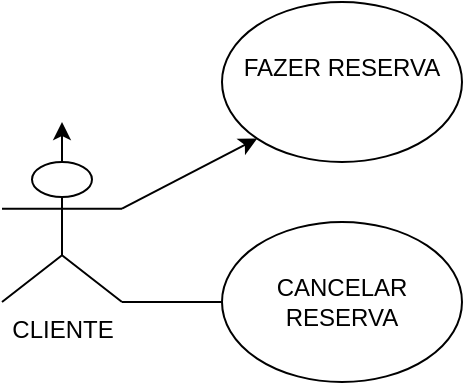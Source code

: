 <mxfile version="26.1.0" pages="4">
  <diagram name="01" id="gAil7WvO4ZxPXHgMC-Ju">
    <mxGraphModel dx="1050" dy="557" grid="1" gridSize="10" guides="1" tooltips="1" connect="1" arrows="1" fold="1" page="1" pageScale="1" pageWidth="827" pageHeight="1169" math="0" shadow="0">
      <root>
        <mxCell id="0" />
        <mxCell id="1" parent="0" />
        <mxCell id="YDqlYkRBnH90VFwdR88I-43" style="edgeStyle=orthogonalEdgeStyle;rounded=0;orthogonalLoop=1;jettySize=auto;html=1;exitX=1;exitY=1;exitDx=0;exitDy=0;exitPerimeter=0;entryX=0.083;entryY=0.5;entryDx=0;entryDy=0;entryPerimeter=0;" parent="1" source="YDqlYkRBnH90VFwdR88I-4" target="YDqlYkRBnH90VFwdR88I-14" edge="1">
          <mxGeometry relative="1" as="geometry">
            <mxPoint x="140" y="320.667" as="targetPoint" />
            <Array as="points">
              <mxPoint x="130" y="320" />
              <mxPoint x="130" y="320" />
            </Array>
          </mxGeometry>
        </mxCell>
        <mxCell id="gFDwMcspAUpe7j73_sEK-3" style="edgeStyle=orthogonalEdgeStyle;rounded=0;orthogonalLoop=1;jettySize=auto;html=1;exitX=0.5;exitY=0;exitDx=0;exitDy=0;exitPerimeter=0;" edge="1" parent="1" source="YDqlYkRBnH90VFwdR88I-4">
          <mxGeometry relative="1" as="geometry">
            <mxPoint x="90" y="230" as="targetPoint" />
          </mxGeometry>
        </mxCell>
        <mxCell id="YDqlYkRBnH90VFwdR88I-4" value="CLIENTE" style="shape=umlActor;verticalLabelPosition=bottom;verticalAlign=top;html=1;outlineConnect=0;" parent="1" vertex="1">
          <mxGeometry x="60" y="250" width="60" height="70" as="geometry" />
        </mxCell>
        <mxCell id="YDqlYkRBnH90VFwdR88I-8" value="FAZER RESERVA&lt;div&gt;&lt;br&gt;&lt;/div&gt;" style="ellipse;whiteSpace=wrap;html=1;" parent="1" vertex="1">
          <mxGeometry x="170" y="170" width="120" height="80" as="geometry" />
        </mxCell>
        <mxCell id="YDqlYkRBnH90VFwdR88I-14" value="CANCELAR RESERVA" style="ellipse;whiteSpace=wrap;html=1;" parent="1" vertex="1">
          <mxGeometry x="170" y="280" width="120" height="80" as="geometry" />
        </mxCell>
        <mxCell id="YDqlYkRBnH90VFwdR88I-37" value="" style="endArrow=classic;html=1;rounded=0;exitX=1;exitY=0.333;exitDx=0;exitDy=0;exitPerimeter=0;entryX=0;entryY=1;entryDx=0;entryDy=0;" parent="1" source="YDqlYkRBnH90VFwdR88I-4" target="YDqlYkRBnH90VFwdR88I-8" edge="1">
          <mxGeometry width="50" height="50" relative="1" as="geometry">
            <mxPoint x="210" y="240" as="sourcePoint" />
            <mxPoint x="190" y="230" as="targetPoint" />
          </mxGeometry>
        </mxCell>
      </root>
    </mxGraphModel>
  </diagram>
  <diagram id="d7rXKweibM84BXabHawF" name="02">
    <mxGraphModel dx="840" dy="446" grid="1" gridSize="10" guides="1" tooltips="1" connect="1" arrows="1" fold="1" page="1" pageScale="1" pageWidth="827" pageHeight="1169" math="0" shadow="0">
      <root>
        <mxCell id="0" />
        <mxCell id="1" parent="0" />
        <mxCell id="BBaklJV7pi8xmm_YqeFg-1" value="CLIENTE" style="shape=umlActor;verticalLabelPosition=bottom;verticalAlign=top;html=1;outlineConnect=0;" parent="1" vertex="1">
          <mxGeometry x="50" y="140" width="30" height="60" as="geometry" />
        </mxCell>
        <mxCell id="BBaklJV7pi8xmm_YqeFg-2" value="TÉCNICO" style="shape=umlActor;verticalLabelPosition=bottom;verticalAlign=top;html=1;outlineConnect=0;" parent="1" vertex="1">
          <mxGeometry x="50" y="340" width="30" height="60" as="geometry" />
        </mxCell>
        <mxCell id="BBaklJV7pi8xmm_YqeFg-3" value="BANCO" style="shape=umlActor;verticalLabelPosition=bottom;verticalAlign=top;html=1;outlineConnect=0;" parent="1" vertex="1">
          <mxGeometry x="420" y="220" width="30" height="60" as="geometry" />
        </mxCell>
        <mxCell id="BBaklJV7pi8xmm_YqeFg-4" value="" style="swimlane;startSize=0;" parent="1" vertex="1">
          <mxGeometry x="140" y="40" width="200" height="400" as="geometry" />
        </mxCell>
        <mxCell id="BBaklJV7pi8xmm_YqeFg-6" value="Sistema de Caixa Eletrô&lt;span style=&quot;background-color: transparent; color: light-dark(rgb(0, 0, 0), rgb(255, 255, 255));&quot;&gt;nico&lt;/span&gt;" style="text;html=1;align=center;verticalAlign=middle;resizable=0;points=[];autosize=1;strokeColor=none;fillColor=none;" parent="BBaklJV7pi8xmm_YqeFg-4" vertex="1">
          <mxGeometry x="15" width="170" height="30" as="geometry" />
        </mxCell>
        <mxCell id="BBaklJV7pi8xmm_YqeFg-7" value="CHECAR SALDO" style="ellipse;whiteSpace=wrap;html=1;shadow=1;" parent="BBaklJV7pi8xmm_YqeFg-4" vertex="1">
          <mxGeometry x="49" y="33" width="92" height="45" as="geometry" />
        </mxCell>
        <mxCell id="BBaklJV7pi8xmm_YqeFg-10" value="SACAR" style="ellipse;whiteSpace=wrap;html=1;shadow=1;" parent="BBaklJV7pi8xmm_YqeFg-4" vertex="1">
          <mxGeometry x="54" y="153" width="92" height="45" as="geometry" />
        </mxCell>
        <mxCell id="BBaklJV7pi8xmm_YqeFg-11" value="TRANSFERIR" style="ellipse;whiteSpace=wrap;html=1;shadow=1;" parent="BBaklJV7pi8xmm_YqeFg-4" vertex="1">
          <mxGeometry x="54" y="210" width="92" height="45" as="geometry" />
        </mxCell>
        <mxCell id="BBaklJV7pi8xmm_YqeFg-9" value="DEPOSITAR" style="ellipse;whiteSpace=wrap;html=1;shadow=1;" parent="1" vertex="1">
          <mxGeometry x="190" y="137" width="92" height="46" as="geometry" />
        </mxCell>
        <mxCell id="BBaklJV7pi8xmm_YqeFg-12" value="MANUTENÇÃO" style="ellipse;whiteSpace=wrap;html=1;shadow=1;" parent="1" vertex="1">
          <mxGeometry x="193" y="311" width="92" height="45" as="geometry" />
        </mxCell>
        <mxCell id="BBaklJV7pi8xmm_YqeFg-13" value="REPARO" style="ellipse;whiteSpace=wrap;html=1;shadow=1;" parent="1" vertex="1">
          <mxGeometry x="194" y="364" width="92" height="45" as="geometry" />
        </mxCell>
        <mxCell id="BBaklJV7pi8xmm_YqeFg-16" value="" style="endArrow=classic;html=1;rounded=0;entryX=0;entryY=0.5;entryDx=0;entryDy=0;" parent="1" target="BBaklJV7pi8xmm_YqeFg-7" edge="1">
          <mxGeometry width="50" height="50" relative="1" as="geometry">
            <mxPoint x="90" y="160" as="sourcePoint" />
            <mxPoint x="340" y="220" as="targetPoint" />
          </mxGeometry>
        </mxCell>
        <mxCell id="BBaklJV7pi8xmm_YqeFg-17" value="" style="endArrow=classic;html=1;rounded=0;entryX=0;entryY=0.5;entryDx=0;entryDy=0;" parent="1" target="BBaklJV7pi8xmm_YqeFg-9" edge="1">
          <mxGeometry width="50" height="50" relative="1" as="geometry">
            <mxPoint x="90" y="170" as="sourcePoint" />
            <mxPoint x="340" y="220" as="targetPoint" />
          </mxGeometry>
        </mxCell>
        <mxCell id="BBaklJV7pi8xmm_YqeFg-18" value="" style="endArrow=classic;html=1;rounded=0;entryX=0;entryY=0.5;entryDx=0;entryDy=0;" parent="1" target="BBaklJV7pi8xmm_YqeFg-10" edge="1">
          <mxGeometry width="50" height="50" relative="1" as="geometry">
            <mxPoint x="90" y="180" as="sourcePoint" />
            <mxPoint x="340" y="220" as="targetPoint" />
          </mxGeometry>
        </mxCell>
        <mxCell id="BBaklJV7pi8xmm_YqeFg-19" value="" style="endArrow=classic;html=1;rounded=0;entryX=0;entryY=0.5;entryDx=0;entryDy=0;" parent="1" target="BBaklJV7pi8xmm_YqeFg-11" edge="1">
          <mxGeometry width="50" height="50" relative="1" as="geometry">
            <mxPoint x="90" y="190" as="sourcePoint" />
            <mxPoint x="340" y="220" as="targetPoint" />
          </mxGeometry>
        </mxCell>
        <mxCell id="BBaklJV7pi8xmm_YqeFg-20" value="" style="endArrow=classic;html=1;rounded=0;entryX=1;entryY=0.5;entryDx=0;entryDy=0;" parent="1" target="BBaklJV7pi8xmm_YqeFg-9" edge="1">
          <mxGeometry width="50" height="50" relative="1" as="geometry">
            <mxPoint x="410" y="240" as="sourcePoint" />
            <mxPoint x="340" y="220" as="targetPoint" />
          </mxGeometry>
        </mxCell>
        <mxCell id="BBaklJV7pi8xmm_YqeFg-21" value="" style="endArrow=classic;html=1;rounded=0;entryX=1;entryY=0.5;entryDx=0;entryDy=0;" parent="1" target="BBaklJV7pi8xmm_YqeFg-7" edge="1">
          <mxGeometry width="50" height="50" relative="1" as="geometry">
            <mxPoint x="410" y="220" as="sourcePoint" />
            <mxPoint x="340" y="220" as="targetPoint" />
          </mxGeometry>
        </mxCell>
        <mxCell id="BBaklJV7pi8xmm_YqeFg-22" value="" style="endArrow=classic;html=1;rounded=0;entryX=1;entryY=0.5;entryDx=0;entryDy=0;" parent="1" target="BBaklJV7pi8xmm_YqeFg-13" edge="1">
          <mxGeometry width="50" height="50" relative="1" as="geometry">
            <mxPoint x="410" y="310" as="sourcePoint" />
            <mxPoint x="340" y="220" as="targetPoint" />
          </mxGeometry>
        </mxCell>
        <mxCell id="BBaklJV7pi8xmm_YqeFg-23" value="" style="endArrow=classic;html=1;rounded=0;entryX=1;entryY=0.5;entryDx=0;entryDy=0;" parent="1" target="BBaklJV7pi8xmm_YqeFg-12" edge="1">
          <mxGeometry width="50" height="50" relative="1" as="geometry">
            <mxPoint x="410" y="290" as="sourcePoint" />
            <mxPoint x="340" y="220" as="targetPoint" />
          </mxGeometry>
        </mxCell>
        <mxCell id="BBaklJV7pi8xmm_YqeFg-24" value="" style="endArrow=classic;html=1;rounded=0;entryX=1;entryY=0.5;entryDx=0;entryDy=0;" parent="1" target="BBaklJV7pi8xmm_YqeFg-11" edge="1">
          <mxGeometry width="50" height="50" relative="1" as="geometry">
            <mxPoint x="410" y="270" as="sourcePoint" />
            <mxPoint x="340" y="220" as="targetPoint" />
          </mxGeometry>
        </mxCell>
        <mxCell id="BBaklJV7pi8xmm_YqeFg-25" value="" style="endArrow=classic;html=1;rounded=0;entryX=0.939;entryY=0.472;entryDx=0;entryDy=0;entryPerimeter=0;" parent="1" target="BBaklJV7pi8xmm_YqeFg-10" edge="1">
          <mxGeometry width="50" height="50" relative="1" as="geometry">
            <mxPoint x="410" y="250" as="sourcePoint" />
            <mxPoint x="340" y="220" as="targetPoint" />
          </mxGeometry>
        </mxCell>
        <mxCell id="BBaklJV7pi8xmm_YqeFg-26" value="" style="endArrow=classic;html=1;rounded=0;entryX=0;entryY=0.5;entryDx=0;entryDy=0;" parent="1" target="BBaklJV7pi8xmm_YqeFg-13" edge="1">
          <mxGeometry width="50" height="50" relative="1" as="geometry">
            <mxPoint x="90" y="390" as="sourcePoint" />
            <mxPoint x="140" y="350" as="targetPoint" />
          </mxGeometry>
        </mxCell>
        <mxCell id="BBaklJV7pi8xmm_YqeFg-27" value="" style="endArrow=classic;html=1;rounded=0;entryX=0;entryY=0.5;entryDx=0;entryDy=0;" parent="1" target="BBaklJV7pi8xmm_YqeFg-12" edge="1">
          <mxGeometry width="50" height="50" relative="1" as="geometry">
            <mxPoint x="90" y="370" as="sourcePoint" />
            <mxPoint x="140" y="320" as="targetPoint" />
          </mxGeometry>
        </mxCell>
      </root>
    </mxGraphModel>
  </diagram>
  <diagram id="znGvzrXGUinT6uckY2jk" name="Página-3">
    <mxGraphModel dx="1400" dy="1912" grid="1" gridSize="10" guides="1" tooltips="1" connect="1" arrows="1" fold="1" page="1" pageScale="1" pageWidth="827" pageHeight="1169" math="0" shadow="0">
      <root>
        <mxCell id="0" />
        <mxCell id="1" parent="0" />
        <mxCell id="GzVjnmCvhl_siWair2cS-1" value="RECEPCIONISTA" style="shape=umlActor;verticalLabelPosition=bottom;verticalAlign=top;html=1;outlineConnect=0;fillColor=#d80073;strokeColor=#A50040;fontColor=#ffffff;" vertex="1" parent="1">
          <mxGeometry x="63" y="226" width="70" height="140" as="geometry" />
        </mxCell>
        <mxCell id="GzVjnmCvhl_siWair2cS-8" value="CLIENTE" style="shape=umlActor;verticalLabelPosition=bottom;verticalAlign=top;html=1;outlineConnect=0;fillColor=#e3c800;fontColor=#000000;strokeColor=#B09500;" vertex="1" parent="1">
          <mxGeometry x="746" y="226" width="70" height="140" as="geometry" />
        </mxCell>
        <mxCell id="GzVjnmCvhl_siWair2cS-9" value="" style="whiteSpace=wrap;html=1;aspect=fixed;fillColor=#cce5ff;strokeColor=#36393d;" vertex="1" parent="1">
          <mxGeometry x="160" y="-20" width="570" height="570" as="geometry" />
        </mxCell>
        <mxCell id="GzVjnmCvhl_siWair2cS-10" value="CONSULTAR&lt;div&gt;DISPONIBILIDADE&lt;/div&gt;" style="ellipse;whiteSpace=wrap;html=1;fillColor=#dae8fc;strokeColor=#6c8ebf;" vertex="1" parent="1">
          <mxGeometry x="376" y="-10" width="120" height="80" as="geometry" />
        </mxCell>
        <mxCell id="GzVjnmCvhl_siWair2cS-11" value="FAZER RESERVA" style="ellipse;whiteSpace=wrap;html=1;fillColor=#dae8fc;strokeColor=#6c8ebf;" vertex="1" parent="1">
          <mxGeometry x="376" y="90" width="120" height="80" as="geometry" />
        </mxCell>
        <mxCell id="GzVjnmCvhl_siWair2cS-12" value="CANCELAR RESERVA" style="ellipse;whiteSpace=wrap;html=1;fillColor=#dae8fc;strokeColor=#6c8ebf;" vertex="1" parent="1">
          <mxGeometry x="376" y="190" width="120" height="80" as="geometry" />
        </mxCell>
        <mxCell id="GzVjnmCvhl_siWair2cS-13" value="EFETUAR PAGAMENTO" style="ellipse;whiteSpace=wrap;html=1;fillColor=#dae8fc;strokeColor=#6c8ebf;gradientColor=none;" vertex="1" parent="1">
          <mxGeometry x="376" y="280" width="120" height="80" as="geometry" />
        </mxCell>
        <mxCell id="GzVjnmCvhl_siWair2cS-23" value="GERENCIAR&lt;div&gt;RESERVA&lt;/div&gt;" style="ellipse;whiteSpace=wrap;html=1;fillColor=#dae8fc;strokeColor=#6c8ebf;gradientColor=none;" vertex="1" parent="1">
          <mxGeometry x="376" y="370" width="120" height="80" as="geometry" />
        </mxCell>
        <mxCell id="GzVjnmCvhl_siWair2cS-24" value="ATUALIZAR STATUS DOS QUARTOS" style="ellipse;whiteSpace=wrap;html=1;fillColor=#dae8fc;strokeColor=#6c8ebf;gradientColor=none;" vertex="1" parent="1">
          <mxGeometry x="376" y="460" width="120" height="80" as="geometry" />
        </mxCell>
        <mxCell id="GzVjnmCvhl_siWair2cS-25" value="" style="endArrow=classic;html=1;rounded=0;exitX=0;exitY=0.333;exitDx=0;exitDy=0;exitPerimeter=0;entryX=1;entryY=0.5;entryDx=0;entryDy=0;fillColor=#ffff88;strokeColor=#36393d;" edge="1" parent="1" source="GzVjnmCvhl_siWair2cS-8" target="GzVjnmCvhl_siWair2cS-10">
          <mxGeometry width="50" height="50" relative="1" as="geometry">
            <mxPoint x="340" y="270" as="sourcePoint" />
            <mxPoint x="390" y="220" as="targetPoint" />
          </mxGeometry>
        </mxCell>
        <mxCell id="GzVjnmCvhl_siWair2cS-26" value="" style="endArrow=classic;html=1;rounded=0;entryX=1;entryY=0.5;entryDx=0;entryDy=0;exitX=0;exitY=0.333;exitDx=0;exitDy=0;exitPerimeter=0;fillColor=#ffff88;strokeColor=#36393d;" edge="1" parent="1" source="GzVjnmCvhl_siWair2cS-8" target="GzVjnmCvhl_siWair2cS-11">
          <mxGeometry width="50" height="50" relative="1" as="geometry">
            <mxPoint x="340" y="270" as="sourcePoint" />
            <mxPoint x="390" y="220" as="targetPoint" />
          </mxGeometry>
        </mxCell>
        <mxCell id="GzVjnmCvhl_siWair2cS-27" value="" style="endArrow=classic;html=1;rounded=0;exitX=0;exitY=0.333;exitDx=0;exitDy=0;exitPerimeter=0;fillColor=#ffff88;strokeColor=#36393d;" edge="1" parent="1" source="GzVjnmCvhl_siWair2cS-8">
          <mxGeometry width="50" height="50" relative="1" as="geometry">
            <mxPoint x="340" y="270" as="sourcePoint" />
            <mxPoint x="490" y="230" as="targetPoint" />
          </mxGeometry>
        </mxCell>
        <mxCell id="GzVjnmCvhl_siWair2cS-28" value="" style="endArrow=classic;html=1;rounded=0;exitX=0;exitY=0.333;exitDx=0;exitDy=0;exitPerimeter=0;entryX=1;entryY=0.5;entryDx=0;entryDy=0;fillColor=#ffff88;strokeColor=#36393d;" edge="1" parent="1" source="GzVjnmCvhl_siWair2cS-8" target="GzVjnmCvhl_siWair2cS-13">
          <mxGeometry width="50" height="50" relative="1" as="geometry">
            <mxPoint x="340" y="270" as="sourcePoint" />
            <mxPoint x="390" y="220" as="targetPoint" />
          </mxGeometry>
        </mxCell>
        <mxCell id="GzVjnmCvhl_siWair2cS-29" value="" style="endArrow=classic;html=1;rounded=0;exitX=1;exitY=0.333;exitDx=0;exitDy=0;exitPerimeter=0;entryX=0;entryY=0.5;entryDx=0;entryDy=0;fillColor=#ffcccc;strokeColor=#36393d;" edge="1" parent="1" source="GzVjnmCvhl_siWair2cS-1" target="GzVjnmCvhl_siWair2cS-23">
          <mxGeometry width="50" height="50" relative="1" as="geometry">
            <mxPoint x="340" y="270" as="sourcePoint" />
            <mxPoint x="390" y="220" as="targetPoint" />
          </mxGeometry>
        </mxCell>
        <mxCell id="GzVjnmCvhl_siWair2cS-30" value="" style="endArrow=classic;html=1;rounded=0;entryX=0;entryY=0.5;entryDx=0;entryDy=0;exitX=1;exitY=0.333;exitDx=0;exitDy=0;exitPerimeter=0;fillColor=#ffcccc;strokeColor=#36393d;" edge="1" parent="1" source="GzVjnmCvhl_siWair2cS-1" target="GzVjnmCvhl_siWair2cS-24">
          <mxGeometry width="50" height="50" relative="1" as="geometry">
            <mxPoint x="340" y="360" as="sourcePoint" />
            <mxPoint x="390" y="310" as="targetPoint" />
          </mxGeometry>
        </mxCell>
        <mxCell id="GzVjnmCvhl_siWair2cS-31" value="SISTEMA DE RESERVA DE HOTEL" style="swimlane;whiteSpace=wrap;html=1;" vertex="1" parent="1">
          <mxGeometry x="160" y="-40" width="570" height="590" as="geometry" />
        </mxCell>
      </root>
    </mxGraphModel>
  </diagram>
  <diagram id="8WfJecp_vd0kiX1ARaBq" name="PROJETO EAD">
    <mxGraphModel dx="1167" dy="619" grid="1" gridSize="10" guides="1" tooltips="1" connect="1" arrows="1" fold="1" page="1" pageScale="1" pageWidth="827" pageHeight="1169" math="0" shadow="0">
      <root>
        <mxCell id="0" />
        <mxCell id="1" parent="0" />
        <mxCell id="JfcIBEwAD8spvAXol78P-1" value="ENTROU!!&lt;div&gt;&lt;br&gt;&lt;/div&gt;" style="shape=umlActor;verticalLabelPosition=bottom;verticalAlign=top;html=1;outlineConnect=0;" vertex="1" parent="1">
          <mxGeometry x="190" y="70" width="400" height="420" as="geometry" />
        </mxCell>
      </root>
    </mxGraphModel>
  </diagram>
</mxfile>
